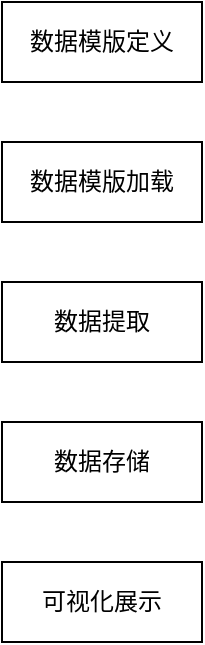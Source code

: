 <mxfile compressed="false" version="16.6.1" type="github">
  <diagram id="pBcjqEdFsgfQmg1a2mWG" name="Page-1">
    <mxGraphModel dx="926" dy="493" grid="1" gridSize="10" guides="1" tooltips="1" connect="1" arrows="1" fold="1" page="1" pageScale="1" pageWidth="827" pageHeight="1169" math="0" shadow="0">
      <root>
        <mxCell id="0" />
        <mxCell id="1" parent="0" />
        <mxCell id="A6NbXT8_dKEW4dwMow8V-9" value="数据模版加载" style="rounded=0;whiteSpace=wrap;html=1;" vertex="1" parent="1">
          <mxGeometry x="200" y="160" width="100" height="40" as="geometry" />
        </mxCell>
        <mxCell id="A6NbXT8_dKEW4dwMow8V-10" value="数据提取" style="rounded=0;whiteSpace=wrap;html=1;" vertex="1" parent="1">
          <mxGeometry x="200" y="230" width="100" height="40" as="geometry" />
        </mxCell>
        <mxCell id="A6NbXT8_dKEW4dwMow8V-11" value="数据存储" style="rounded=0;whiteSpace=wrap;html=1;" vertex="1" parent="1">
          <mxGeometry x="200" y="300" width="100" height="40" as="geometry" />
        </mxCell>
        <mxCell id="A6NbXT8_dKEW4dwMow8V-12" value="可视化展示" style="rounded=0;whiteSpace=wrap;html=1;" vertex="1" parent="1">
          <mxGeometry x="200" y="370" width="100" height="40" as="geometry" />
        </mxCell>
        <mxCell id="A6NbXT8_dKEW4dwMow8V-13" value="数据模版定义" style="rounded=0;whiteSpace=wrap;html=1;" vertex="1" parent="1">
          <mxGeometry x="200" y="90" width="100" height="40" as="geometry" />
        </mxCell>
      </root>
    </mxGraphModel>
  </diagram>
</mxfile>
